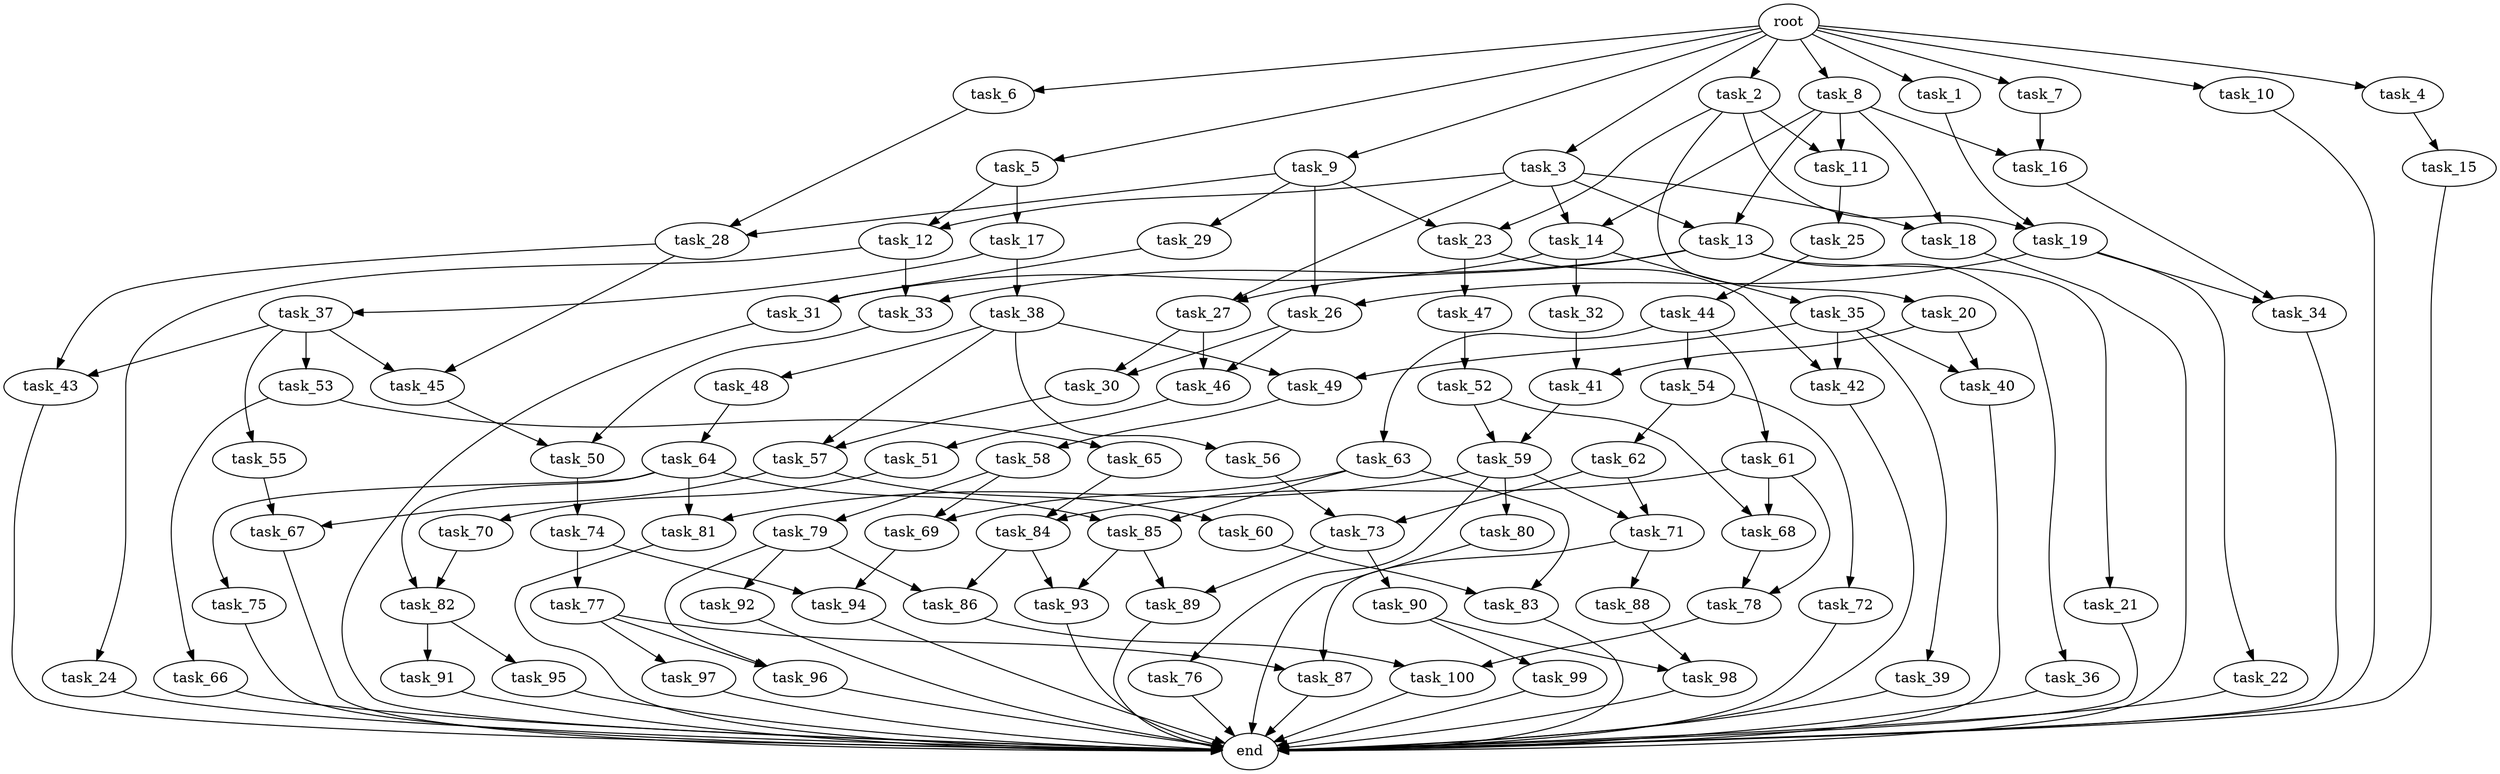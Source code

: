 digraph G {
  task_75 [size="3.776946e+11"];
  task_100 [size="9.732358e+11"];
  task_92 [size="1.679808e+11"];
  task_19 [size="2.945621e+11"];
  task_68 [size="5.154988e+11"];
  task_71 [size="9.116977e+11"];
  task_60 [size="8.928597e+11"];
  task_73 [size="9.357176e+11"];
  task_50 [size="2.622385e+11"];
  task_31 [size="6.117370e+11"];
  task_10 [size="9.988197e+11"];
  task_49 [size="6.570335e+11"];
  task_88 [size="9.541283e+11"];
  task_12 [size="6.470660e+11"];
  task_79 [size="3.478207e+11"];
  task_37 [size="2.406695e+11"];
  task_61 [size="3.089688e+11"];
  task_42 [size="6.586102e+11"];
  task_51 [size="6.804739e+10"];
  root [size="0.000000e+00"];
  task_56 [size="6.091676e+10"];
  task_95 [size="2.876249e+11"];
  task_22 [size="8.300731e+11"];
  task_32 [size="3.452409e+11"];
  task_25 [size="9.657032e+11"];
  task_99 [size="6.025815e+11"];
  task_96 [size="9.766870e+11"];
  task_36 [size="6.196197e+11"];
  task_16 [size="4.144604e+11"];
  task_33 [size="7.835318e+11"];
  task_27 [size="2.137860e+10"];
  task_89 [size="3.194846e+11"];
  end [size="0.000000e+00"];
  task_7 [size="1.228103e+11"];
  task_26 [size="1.700861e+11"];
  task_87 [size="9.456529e+11"];
  task_2 [size="7.135886e+11"];
  task_21 [size="5.091604e+11"];
  task_28 [size="4.480118e+11"];
  task_69 [size="5.106233e+11"];
  task_13 [size="4.629904e+11"];
  task_48 [size="1.023699e+11"];
  task_55 [size="8.385565e+11"];
  task_81 [size="9.708703e+11"];
  task_11 [size="2.948801e+11"];
  task_5 [size="1.918655e+11"];
  task_62 [size="2.225090e+11"];
  task_93 [size="1.797470e+11"];
  task_54 [size="6.969033e+11"];
  task_52 [size="9.355809e+11"];
  task_29 [size="4.538344e+11"];
  task_85 [size="8.818430e+11"];
  task_44 [size="8.541028e+11"];
  task_8 [size="3.030434e+11"];
  task_38 [size="3.090147e+10"];
  task_9 [size="8.779408e+11"];
  task_63 [size="1.820699e+11"];
  task_65 [size="2.182263e+11"];
  task_59 [size="8.770964e+11"];
  task_34 [size="9.110193e+11"];
  task_20 [size="5.084086e+11"];
  task_1 [size="7.303409e+11"];
  task_23 [size="1.541907e+11"];
  task_6 [size="2.002024e+11"];
  task_74 [size="5.689069e+11"];
  task_97 [size="9.250244e+11"];
  task_57 [size="8.676852e+11"];
  task_67 [size="1.859051e+11"];
  task_64 [size="4.175710e+11"];
  task_66 [size="3.764143e+11"];
  task_45 [size="9.190974e+10"];
  task_82 [size="3.792815e+11"];
  task_86 [size="6.083990e+09"];
  task_40 [size="5.597289e+11"];
  task_84 [size="4.769174e+11"];
  task_17 [size="9.560942e+11"];
  task_15 [size="1.441466e+11"];
  task_43 [size="8.977457e+10"];
  task_53 [size="5.369343e+11"];
  task_4 [size="9.894265e+11"];
  task_76 [size="8.680885e+11"];
  task_77 [size="2.947549e+11"];
  task_30 [size="7.649626e+11"];
  task_72 [size="8.257159e+11"];
  task_94 [size="1.250898e+10"];
  task_80 [size="9.214553e+11"];
  task_46 [size="7.891947e+11"];
  task_90 [size="5.592742e+10"];
  task_39 [size="9.769982e+11"];
  task_14 [size="5.852402e+10"];
  task_18 [size="8.510723e+11"];
  task_3 [size="2.617839e+11"];
  task_24 [size="4.846922e+11"];
  task_98 [size="5.337689e+11"];
  task_35 [size="7.722994e+10"];
  task_58 [size="2.701259e+11"];
  task_78 [size="9.263617e+11"];
  task_47 [size="6.123978e+11"];
  task_83 [size="5.079349e+11"];
  task_70 [size="6.828872e+10"];
  task_91 [size="3.526074e+11"];
  task_41 [size="7.702836e+11"];

  task_75 -> end [size="1.000000e-12"];
  task_100 -> end [size="1.000000e-12"];
  task_92 -> end [size="1.000000e-12"];
  task_19 -> task_34 [size="4.555097e+08"];
  task_19 -> task_22 [size="8.300731e+08"];
  task_19 -> task_26 [size="8.504303e+07"];
  task_68 -> task_78 [size="4.631808e+08"];
  task_71 -> task_88 [size="9.541283e+08"];
  task_71 -> task_87 [size="4.728265e+08"];
  task_60 -> task_83 [size="2.539674e+08"];
  task_73 -> task_89 [size="1.597423e+08"];
  task_73 -> task_90 [size="5.592742e+07"];
  task_50 -> task_74 [size="5.689069e+08"];
  task_31 -> end [size="1.000000e-12"];
  task_10 -> end [size="1.000000e-12"];
  task_49 -> task_58 [size="2.701259e+08"];
  task_88 -> task_98 [size="2.668844e+08"];
  task_12 -> task_24 [size="4.846922e+08"];
  task_12 -> task_33 [size="3.917659e+08"];
  task_79 -> task_86 [size="3.041995e+06"];
  task_79 -> task_92 [size="1.679808e+08"];
  task_79 -> task_96 [size="4.883435e+08"];
  task_37 -> task_45 [size="4.595487e+07"];
  task_37 -> task_43 [size="4.488729e+07"];
  task_37 -> task_53 [size="5.369343e+08"];
  task_37 -> task_55 [size="8.385565e+08"];
  task_61 -> task_68 [size="2.577494e+08"];
  task_61 -> task_78 [size="4.631808e+08"];
  task_61 -> task_84 [size="2.384587e+08"];
  task_42 -> end [size="1.000000e-12"];
  task_51 -> task_70 [size="6.828872e+07"];
  root -> task_4 [size="1.000000e-12"];
  root -> task_7 [size="1.000000e-12"];
  root -> task_9 [size="1.000000e-12"];
  root -> task_1 [size="1.000000e-12"];
  root -> task_5 [size="1.000000e-12"];
  root -> task_2 [size="1.000000e-12"];
  root -> task_3 [size="1.000000e-12"];
  root -> task_6 [size="1.000000e-12"];
  root -> task_10 [size="1.000000e-12"];
  root -> task_8 [size="1.000000e-12"];
  task_56 -> task_73 [size="4.678588e+08"];
  task_95 -> end [size="1.000000e-12"];
  task_22 -> end [size="1.000000e-12"];
  task_32 -> task_41 [size="3.851418e+08"];
  task_25 -> task_44 [size="8.541028e+08"];
  task_99 -> end [size="1.000000e-12"];
  task_96 -> end [size="1.000000e-12"];
  task_36 -> end [size="1.000000e-12"];
  task_16 -> task_34 [size="4.555097e+08"];
  task_33 -> task_50 [size="1.311193e+08"];
  task_27 -> task_30 [size="3.824813e+08"];
  task_27 -> task_46 [size="3.945973e+08"];
  task_89 -> end [size="1.000000e-12"];
  task_7 -> task_16 [size="2.072302e+08"];
  task_26 -> task_30 [size="3.824813e+08"];
  task_26 -> task_46 [size="3.945973e+08"];
  task_87 -> end [size="1.000000e-12"];
  task_2 -> task_20 [size="5.084086e+08"];
  task_2 -> task_11 [size="1.474400e+08"];
  task_2 -> task_23 [size="7.709534e+07"];
  task_2 -> task_19 [size="1.472811e+08"];
  task_21 -> end [size="1.000000e-12"];
  task_28 -> task_45 [size="4.595487e+07"];
  task_28 -> task_43 [size="4.488729e+07"];
  task_69 -> task_94 [size="6.254491e+06"];
  task_13 -> task_21 [size="5.091604e+08"];
  task_13 -> task_27 [size="1.068930e+07"];
  task_13 -> task_36 [size="6.196197e+08"];
  task_13 -> task_33 [size="3.917659e+08"];
  task_48 -> task_64 [size="4.175710e+08"];
  task_55 -> task_67 [size="9.295257e+07"];
  task_81 -> end [size="1.000000e-12"];
  task_11 -> task_25 [size="9.657032e+08"];
  task_5 -> task_17 [size="9.560942e+08"];
  task_5 -> task_12 [size="3.235330e+08"];
  task_62 -> task_71 [size="4.558489e+08"];
  task_62 -> task_73 [size="4.678588e+08"];
  task_93 -> end [size="1.000000e-12"];
  task_54 -> task_72 [size="8.257159e+08"];
  task_54 -> task_62 [size="2.225090e+08"];
  task_52 -> task_68 [size="2.577494e+08"];
  task_52 -> task_59 [size="4.385482e+08"];
  task_29 -> task_31 [size="3.058685e+08"];
  task_85 -> task_89 [size="1.597423e+08"];
  task_85 -> task_93 [size="8.987350e+07"];
  task_44 -> task_61 [size="3.089688e+08"];
  task_44 -> task_54 [size="6.969033e+08"];
  task_44 -> task_63 [size="1.820699e+08"];
  task_8 -> task_13 [size="2.314952e+08"];
  task_8 -> task_16 [size="2.072302e+08"];
  task_8 -> task_14 [size="2.926201e+07"];
  task_8 -> task_11 [size="1.474400e+08"];
  task_8 -> task_18 [size="4.255361e+08"];
  task_38 -> task_48 [size="1.023699e+08"];
  task_38 -> task_49 [size="3.285168e+08"];
  task_38 -> task_57 [size="4.338426e+08"];
  task_38 -> task_56 [size="6.091676e+07"];
  task_9 -> task_28 [size="2.240059e+08"];
  task_9 -> task_26 [size="8.504303e+07"];
  task_9 -> task_29 [size="4.538344e+08"];
  task_9 -> task_23 [size="7.709534e+07"];
  task_63 -> task_69 [size="2.553117e+08"];
  task_63 -> task_83 [size="2.539674e+08"];
  task_63 -> task_85 [size="4.409215e+08"];
  task_65 -> task_84 [size="2.384587e+08"];
  task_59 -> task_76 [size="8.680885e+08"];
  task_59 -> task_80 [size="9.214553e+08"];
  task_59 -> task_81 [size="4.854352e+08"];
  task_59 -> task_71 [size="4.558489e+08"];
  task_34 -> end [size="1.000000e-12"];
  task_20 -> task_41 [size="3.851418e+08"];
  task_20 -> task_40 [size="2.798645e+08"];
  task_1 -> task_19 [size="1.472811e+08"];
  task_23 -> task_42 [size="3.293051e+08"];
  task_23 -> task_47 [size="6.123978e+08"];
  task_6 -> task_28 [size="2.240059e+08"];
  task_74 -> task_77 [size="2.947549e+08"];
  task_74 -> task_94 [size="6.254491e+06"];
  task_97 -> end [size="1.000000e-12"];
  task_57 -> task_60 [size="8.928597e+08"];
  task_57 -> task_67 [size="9.295257e+07"];
  task_67 -> end [size="1.000000e-12"];
  task_64 -> task_75 [size="3.776946e+08"];
  task_64 -> task_81 [size="4.854352e+08"];
  task_64 -> task_82 [size="1.896408e+08"];
  task_64 -> task_85 [size="4.409215e+08"];
  task_66 -> end [size="1.000000e-12"];
  task_45 -> task_50 [size="1.311193e+08"];
  task_82 -> task_91 [size="3.526074e+08"];
  task_82 -> task_95 [size="2.876249e+08"];
  task_86 -> task_100 [size="4.866179e+08"];
  task_40 -> end [size="1.000000e-12"];
  task_84 -> task_86 [size="3.041995e+06"];
  task_84 -> task_93 [size="8.987350e+07"];
  task_17 -> task_37 [size="2.406695e+08"];
  task_17 -> task_38 [size="3.090147e+07"];
  task_15 -> end [size="1.000000e-12"];
  task_43 -> end [size="1.000000e-12"];
  task_53 -> task_66 [size="3.764143e+08"];
  task_53 -> task_65 [size="2.182263e+08"];
  task_4 -> task_15 [size="1.441466e+08"];
  task_76 -> end [size="1.000000e-12"];
  task_77 -> task_87 [size="4.728265e+08"];
  task_77 -> task_96 [size="4.883435e+08"];
  task_77 -> task_97 [size="9.250244e+08"];
  task_30 -> task_57 [size="4.338426e+08"];
  task_72 -> end [size="1.000000e-12"];
  task_94 -> end [size="1.000000e-12"];
  task_80 -> end [size="1.000000e-12"];
  task_46 -> task_51 [size="6.804739e+07"];
  task_90 -> task_98 [size="2.668844e+08"];
  task_90 -> task_99 [size="6.025815e+08"];
  task_39 -> end [size="1.000000e-12"];
  task_14 -> task_31 [size="3.058685e+08"];
  task_14 -> task_35 [size="7.722994e+07"];
  task_14 -> task_32 [size="3.452409e+08"];
  task_18 -> end [size="1.000000e-12"];
  task_3 -> task_13 [size="2.314952e+08"];
  task_3 -> task_18 [size="4.255361e+08"];
  task_3 -> task_12 [size="3.235330e+08"];
  task_3 -> task_14 [size="2.926201e+07"];
  task_3 -> task_27 [size="1.068930e+07"];
  task_24 -> end [size="1.000000e-12"];
  task_98 -> end [size="1.000000e-12"];
  task_35 -> task_49 [size="3.285168e+08"];
  task_35 -> task_40 [size="2.798645e+08"];
  task_35 -> task_42 [size="3.293051e+08"];
  task_35 -> task_39 [size="9.769982e+08"];
  task_58 -> task_69 [size="2.553117e+08"];
  task_58 -> task_79 [size="3.478207e+08"];
  task_78 -> task_100 [size="4.866179e+08"];
  task_47 -> task_52 [size="9.355809e+08"];
  task_83 -> end [size="1.000000e-12"];
  task_70 -> task_82 [size="1.896408e+08"];
  task_91 -> end [size="1.000000e-12"];
  task_41 -> task_59 [size="4.385482e+08"];
}

